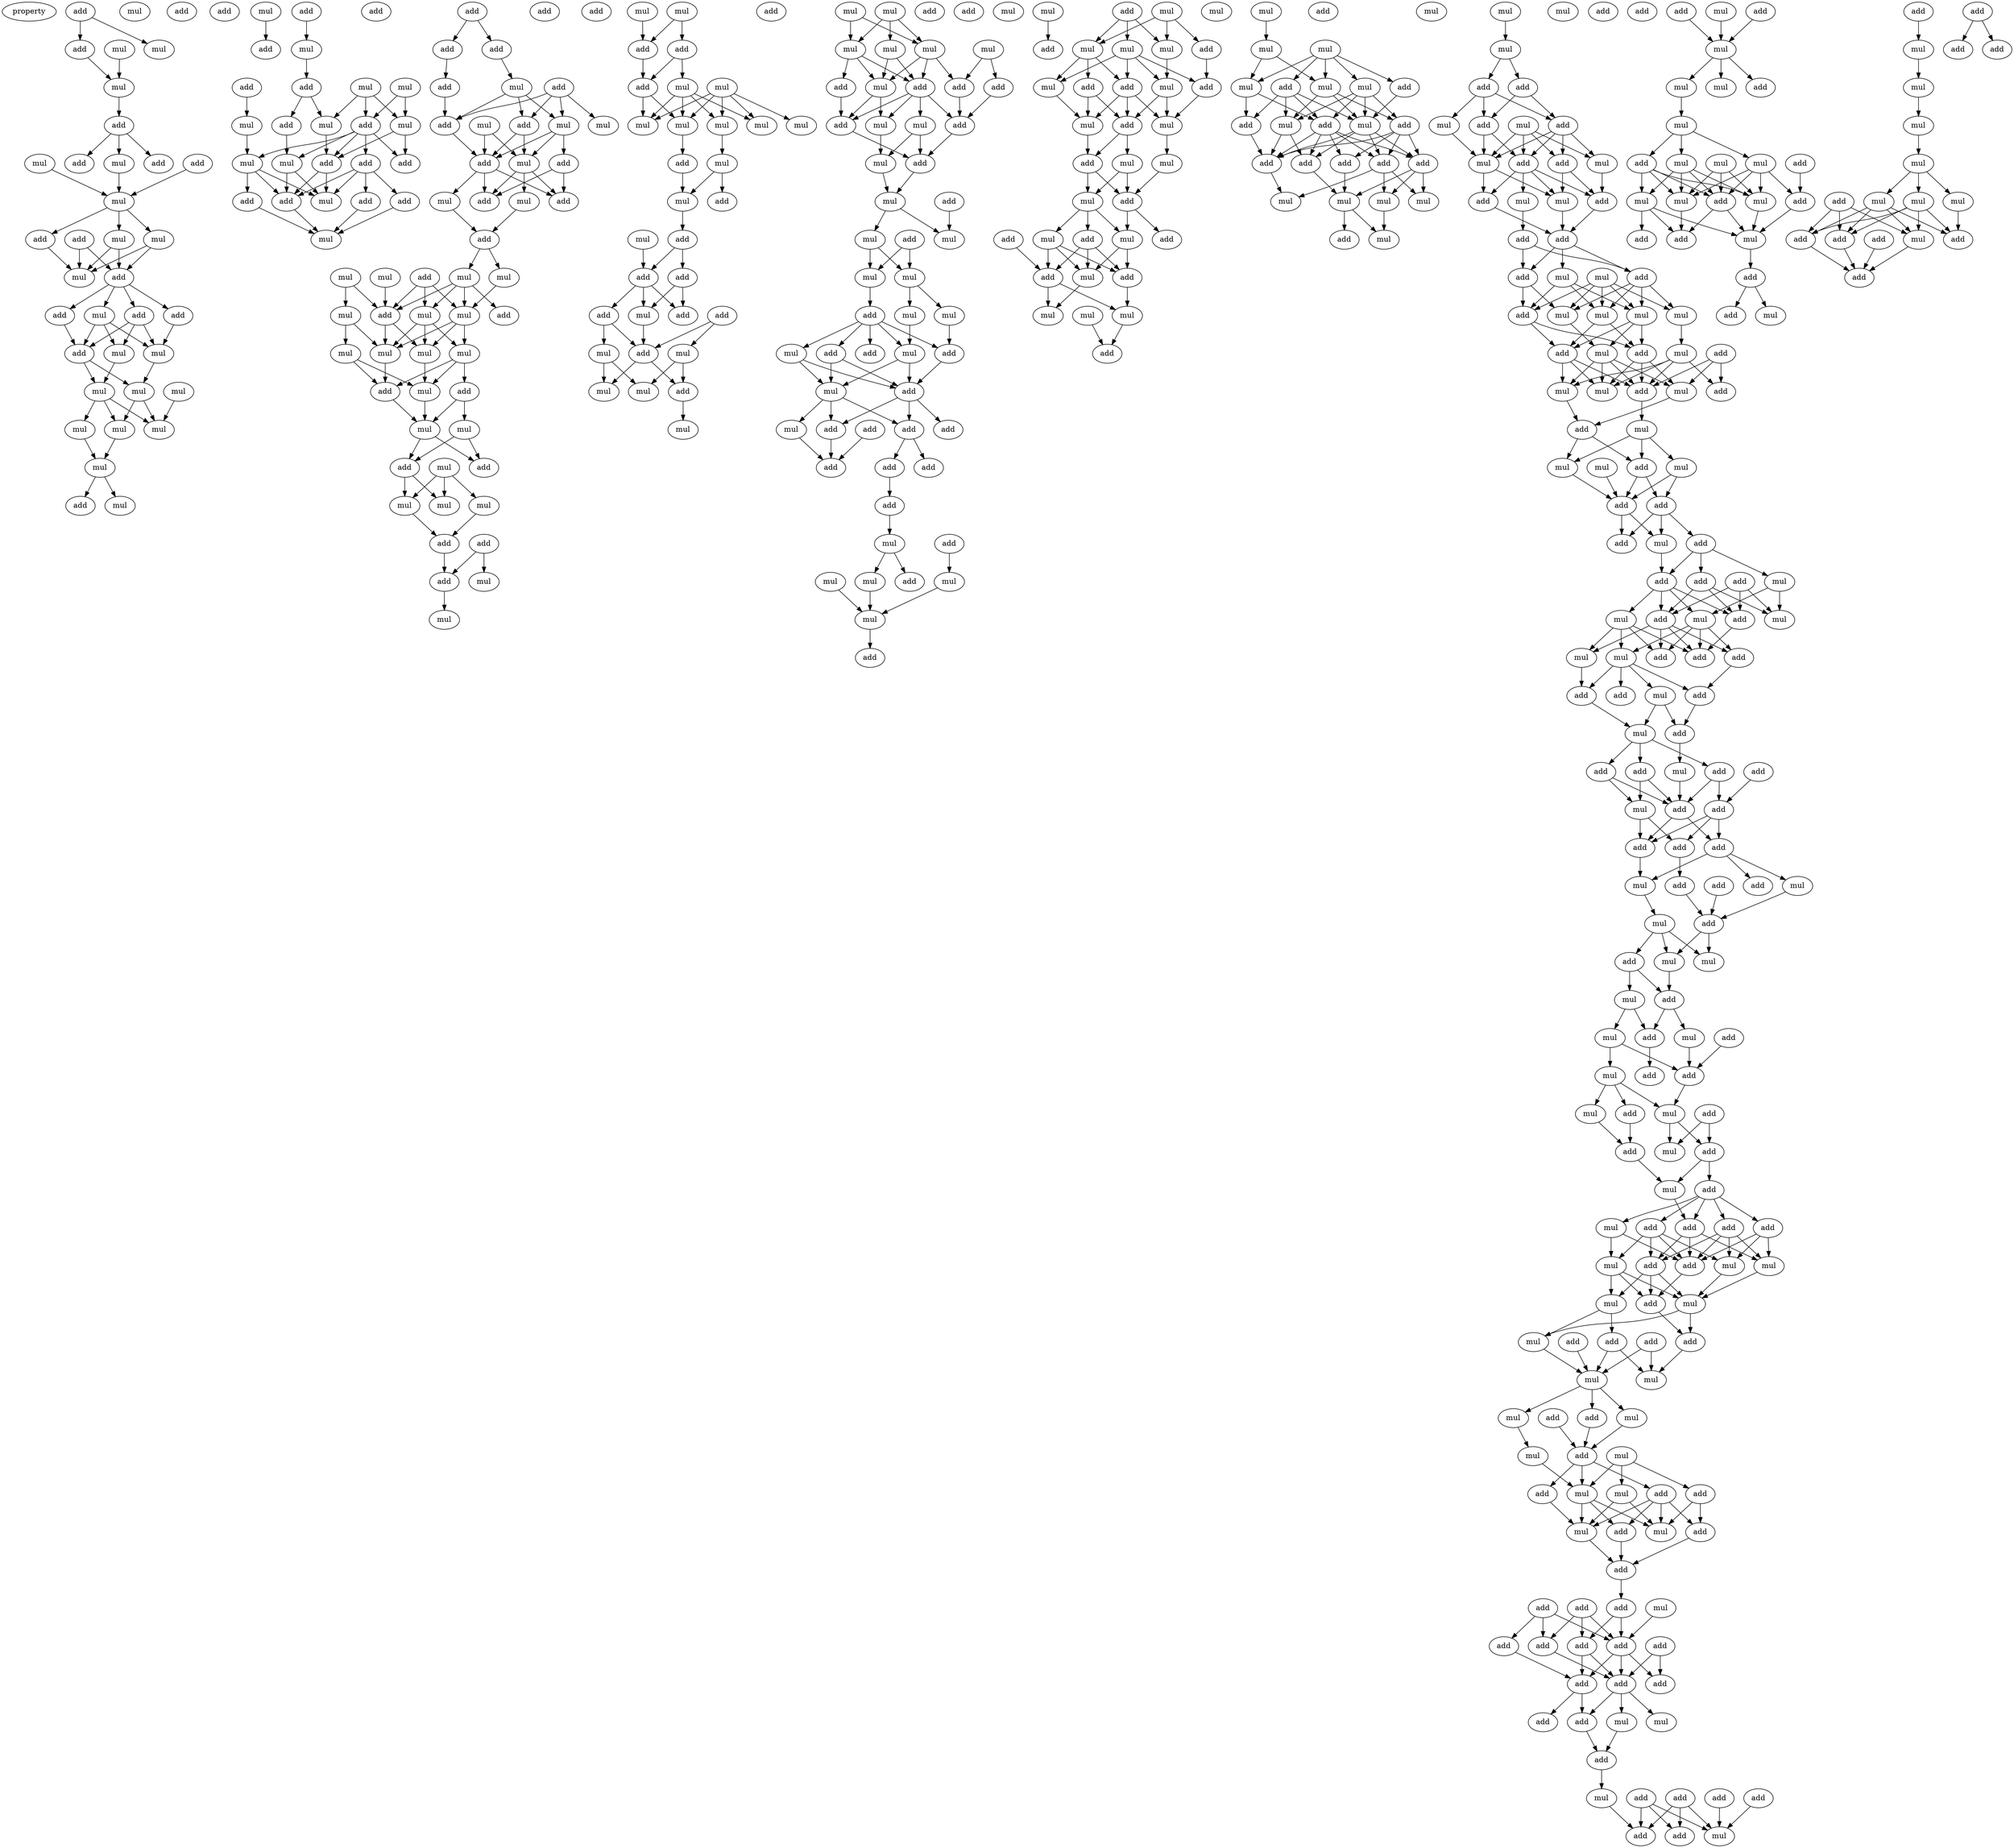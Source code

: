 digraph {
    node [fontcolor=black]
    property [mul=2,lf=1.9]
    0 [ label = add ];
    1 [ label = add ];
    2 [ label = mul ];
    3 [ label = mul ];
    4 [ label = mul ];
    5 [ label = add ];
    6 [ label = mul ];
    7 [ label = add ];
    8 [ label = mul ];
    9 [ label = add ];
    10 [ label = add ];
    11 [ label = mul ];
    12 [ label = add ];
    13 [ label = mul ];
    14 [ label = mul ];
    15 [ label = mul ];
    16 [ label = add ];
    17 [ label = add ];
    18 [ label = mul ];
    19 [ label = add ];
    20 [ label = add ];
    21 [ label = add ];
    22 [ label = mul ];
    23 [ label = mul ];
    24 [ label = mul ];
    25 [ label = add ];
    26 [ label = mul ];
    27 [ label = mul ];
    28 [ label = mul ];
    29 [ label = mul ];
    30 [ label = mul ];
    31 [ label = mul ];
    32 [ label = mul ];
    33 [ label = add ];
    34 [ label = add ];
    35 [ label = add ];
    36 [ label = mul ];
    37 [ label = mul ];
    38 [ label = add ];
    39 [ label = add ];
    40 [ label = mul ];
    41 [ label = add ];
    42 [ label = mul ];
    43 [ label = add ];
    44 [ label = mul ];
    45 [ label = add ];
    46 [ label = mul ];
    47 [ label = mul ];
    48 [ label = add ];
    49 [ label = add ];
    50 [ label = mul ];
    51 [ label = mul ];
    52 [ label = mul ];
    53 [ label = add ];
    54 [ label = add ];
    55 [ label = add ];
    56 [ label = mul ];
    57 [ label = add ];
    58 [ label = add ];
    59 [ label = add ];
    60 [ label = add ];
    61 [ label = mul ];
    62 [ label = add ];
    63 [ label = add ];
    64 [ label = add ];
    65 [ label = add ];
    66 [ label = mul ];
    67 [ label = add ];
    68 [ label = mul ];
    69 [ label = mul ];
    70 [ label = add ];
    71 [ label = mul ];
    72 [ label = add ];
    73 [ label = add ];
    74 [ label = add ];
    75 [ label = mul ];
    76 [ label = add ];
    77 [ label = add ];
    78 [ label = mul ];
    79 [ label = add ];
    80 [ label = mul ];
    81 [ label = add ];
    82 [ label = mul ];
    83 [ label = mul ];
    84 [ label = add ];
    85 [ label = mul ];
    86 [ label = mul ];
    87 [ label = add ];
    88 [ label = mul ];
    89 [ label = mul ];
    90 [ label = mul ];
    91 [ label = add ];
    92 [ label = mul ];
    93 [ label = mul ];
    94 [ label = mul ];
    95 [ label = mul ];
    96 [ label = add ];
    97 [ label = add ];
    98 [ label = mul ];
    99 [ label = mul ];
    100 [ label = mul ];
    101 [ label = add ];
    102 [ label = mul ];
    103 [ label = add ];
    104 [ label = mul ];
    105 [ label = mul ];
    106 [ label = mul ];
    107 [ label = add ];
    108 [ label = add ];
    109 [ label = add ];
    110 [ label = mul ];
    111 [ label = add ];
    112 [ label = mul ];
    113 [ label = mul ];
    114 [ label = mul ];
    115 [ label = add ];
    116 [ label = add ];
    117 [ label = add ];
    118 [ label = mul ];
    119 [ label = mul ];
    120 [ label = mul ];
    121 [ label = mul ];
    122 [ label = mul ];
    123 [ label = mul ];
    124 [ label = mul ];
    125 [ label = add ];
    126 [ label = mul ];
    127 [ label = mul ];
    128 [ label = add ];
    129 [ label = add ];
    130 [ label = add ];
    131 [ label = mul ];
    132 [ label = add ];
    133 [ label = add ];
    134 [ label = mul ];
    135 [ label = add ];
    136 [ label = add ];
    137 [ label = add ];
    138 [ label = add ];
    139 [ label = mul ];
    140 [ label = mul ];
    141 [ label = add ];
    142 [ label = mul ];
    143 [ label = mul ];
    144 [ label = mul ];
    145 [ label = mul ];
    146 [ label = add ];
    147 [ label = mul ];
    148 [ label = mul ];
    149 [ label = mul ];
    150 [ label = mul ];
    151 [ label = mul ];
    152 [ label = add ];
    153 [ label = add ];
    154 [ label = add ];
    155 [ label = mul ];
    156 [ label = add ];
    157 [ label = add ];
    158 [ label = mul ];
    159 [ label = mul ];
    160 [ label = add ];
    161 [ label = mul ];
    162 [ label = add ];
    163 [ label = mul ];
    164 [ label = add ];
    165 [ label = mul ];
    166 [ label = mul ];
    167 [ label = add ];
    168 [ label = mul ];
    169 [ label = mul ];
    170 [ label = add ];
    171 [ label = mul ];
    172 [ label = mul ];
    173 [ label = add ];
    174 [ label = add ];
    175 [ label = mul ];
    176 [ label = add ];
    177 [ label = mul ];
    178 [ label = add ];
    179 [ label = mul ];
    180 [ label = add ];
    181 [ label = add ];
    182 [ label = mul ];
    183 [ label = add ];
    184 [ label = add ];
    185 [ label = add ];
    186 [ label = add ];
    187 [ label = add ];
    188 [ label = add ];
    189 [ label = add ];
    190 [ label = add ];
    191 [ label = mul ];
    192 [ label = mul ];
    193 [ label = mul ];
    194 [ label = add ];
    195 [ label = mul ];
    196 [ label = mul ];
    197 [ label = mul ];
    198 [ label = mul ];
    199 [ label = add ];
    200 [ label = add ];
    201 [ label = add ];
    202 [ label = mul ];
    203 [ label = add ];
    204 [ label = mul ];
    205 [ label = mul ];
    206 [ label = mul ];
    207 [ label = add ];
    208 [ label = mul ];
    209 [ label = add ];
    210 [ label = mul ];
    211 [ label = add ];
    212 [ label = add ];
    213 [ label = mul ];
    214 [ label = mul ];
    215 [ label = add ];
    216 [ label = mul ];
    217 [ label = mul ];
    218 [ label = mul ];
    219 [ label = add ];
    220 [ label = add ];
    221 [ label = mul ];
    222 [ label = add ];
    223 [ label = mul ];
    224 [ label = add ];
    225 [ label = add ];
    226 [ label = mul ];
    227 [ label = add ];
    228 [ label = mul ];
    229 [ label = mul ];
    230 [ label = mul ];
    231 [ label = add ];
    232 [ label = mul ];
    233 [ label = mul ];
    234 [ label = add ];
    235 [ label = mul ];
    236 [ label = mul ];
    237 [ label = mul ];
    238 [ label = mul ];
    239 [ label = mul ];
    240 [ label = mul ];
    241 [ label = add ];
    242 [ label = add ];
    243 [ label = mul ];
    244 [ label = add ];
    245 [ label = add ];
    246 [ label = add ];
    247 [ label = mul ];
    248 [ label = add ];
    249 [ label = add ];
    250 [ label = add ];
    251 [ label = add ];
    252 [ label = add ];
    253 [ label = mul ];
    254 [ label = mul ];
    255 [ label = mul ];
    256 [ label = mul ];
    257 [ label = add ];
    258 [ label = mul ];
    259 [ label = mul ];
    260 [ label = mul ];
    261 [ label = add ];
    262 [ label = add ];
    263 [ label = mul ];
    264 [ label = add ];
    265 [ label = mul ];
    266 [ label = add ];
    267 [ label = mul ];
    268 [ label = mul ];
    269 [ label = add ];
    270 [ label = add ];
    271 [ label = add ];
    272 [ label = mul ];
    273 [ label = add ];
    274 [ label = mul ];
    275 [ label = add ];
    276 [ label = add ];
    277 [ label = add ];
    278 [ label = add ];
    279 [ label = mul ];
    280 [ label = mul ];
    281 [ label = mul ];
    282 [ label = mul ];
    283 [ label = add ];
    284 [ label = mul ];
    285 [ label = mul ];
    286 [ label = mul ];
    287 [ label = add ];
    288 [ label = mul ];
    289 [ label = add ];
    290 [ label = add ];
    291 [ label = mul ];
    292 [ label = add ];
    293 [ label = mul ];
    294 [ label = add ];
    295 [ label = mul ];
    296 [ label = add ];
    297 [ label = mul ];
    298 [ label = mul ];
    299 [ label = mul ];
    300 [ label = mul ];
    301 [ label = add ];
    302 [ label = mul ];
    303 [ label = add ];
    304 [ label = add ];
    305 [ label = add ];
    306 [ label = add ];
    307 [ label = mul ];
    308 [ label = add ];
    309 [ label = add ];
    310 [ label = add ];
    311 [ label = mul ];
    312 [ label = add ];
    313 [ label = mul ];
    314 [ label = add ];
    315 [ label = mul ];
    316 [ label = mul ];
    317 [ label = add ];
    318 [ label = add ];
    319 [ label = mul ];
    320 [ label = mul ];
    321 [ label = add ];
    322 [ label = add ];
    323 [ label = add ];
    324 [ label = mul ];
    325 [ label = add ];
    326 [ label = add ];
    327 [ label = mul ];
    328 [ label = mul ];
    329 [ label = add ];
    330 [ label = add ];
    331 [ label = add ];
    332 [ label = add ];
    333 [ label = mul ];
    334 [ label = add ];
    335 [ label = add ];
    336 [ label = add ];
    337 [ label = add ];
    338 [ label = add ];
    339 [ label = mul ];
    340 [ label = mul ];
    341 [ label = add ];
    342 [ label = add ];
    343 [ label = add ];
    344 [ label = add ];
    345 [ label = add ];
    346 [ label = mul ];
    347 [ label = add ];
    348 [ label = mul ];
    349 [ label = mul ];
    350 [ label = mul ];
    351 [ label = add ];
    352 [ label = mul ];
    353 [ label = add ];
    354 [ label = add ];
    355 [ label = mul ];
    356 [ label = add ];
    357 [ label = mul ];
    358 [ label = add ];
    359 [ label = mul ];
    360 [ label = add ];
    361 [ label = add ];
    362 [ label = mul ];
    363 [ label = add ];
    364 [ label = mul ];
    365 [ label = add ];
    366 [ label = add ];
    367 [ label = mul ];
    368 [ label = add ];
    369 [ label = mul ];
    370 [ label = add ];
    371 [ label = add ];
    372 [ label = add ];
    373 [ label = add ];
    374 [ label = mul ];
    375 [ label = mul ];
    376 [ label = mul ];
    377 [ label = add ];
    378 [ label = add ];
    379 [ label = mul ];
    380 [ label = mul ];
    381 [ label = add ];
    382 [ label = mul ];
    383 [ label = add ];
    384 [ label = add ];
    385 [ label = add ];
    386 [ label = mul ];
    387 [ label = mul ];
    388 [ label = add ];
    389 [ label = mul ];
    390 [ label = add ];
    391 [ label = mul ];
    392 [ label = mul ];
    393 [ label = add ];
    394 [ label = mul ];
    395 [ label = mul ];
    396 [ label = add ];
    397 [ label = mul ];
    398 [ label = add ];
    399 [ label = add ];
    400 [ label = add ];
    401 [ label = mul ];
    402 [ label = add ];
    403 [ label = mul ];
    404 [ label = add ];
    405 [ label = add ];
    406 [ label = mul ];
    407 [ label = add ];
    408 [ label = add ];
    409 [ label = add ];
    410 [ label = add ];
    411 [ label = add ];
    412 [ label = add ];
    413 [ label = add ];
    414 [ label = add ];
    415 [ label = add ];
    416 [ label = add ];
    417 [ label = add ];
    418 [ label = mul ];
    419 [ label = add ];
    420 [ label = mul ];
    421 [ label = add ];
    422 [ label = add ];
    423 [ label = mul ];
    424 [ label = add ];
    425 [ label = add ];
    426 [ label = add ];
    427 [ label = mul ];
    428 [ label = add ];
    429 [ label = add ];
    430 [ label = add ];
    431 [ label = add ];
    432 [ label = mul ];
    433 [ label = add ];
    434 [ label = mul ];
    435 [ label = mul ];
    436 [ label = mul ];
    437 [ label = add ];
    438 [ label = mul ];
    439 [ label = add ];
    440 [ label = mul ];
    441 [ label = mul ];
    442 [ label = add ];
    443 [ label = mul ];
    444 [ label = mul ];
    445 [ label = add ];
    446 [ label = mul ];
    447 [ label = add ];
    448 [ label = mul ];
    449 [ label = mul ];
    450 [ label = add ];
    451 [ label = add ];
    452 [ label = add ];
    453 [ label = add ];
    454 [ label = add ];
    455 [ label = mul ];
    456 [ label = mul ];
    457 [ label = mul ];
    458 [ label = add ];
    459 [ label = mul ];
    460 [ label = add ];
    461 [ label = add ];
    462 [ label = mul ];
    463 [ label = add ];
    464 [ label = mul ];
    465 [ label = mul ];
    466 [ label = mul ];
    467 [ label = add ];
    468 [ label = add ];
    469 [ label = mul ];
    470 [ label = add ];
    471 [ label = add ];
    472 [ label = add ];
    0 -> 1 [ name = 0 ];
    0 -> 3 [ name = 1 ];
    1 -> 4 [ name = 2 ];
    2 -> 4 [ name = 3 ];
    4 -> 5 [ name = 4 ];
    5 -> 6 [ name = 5 ];
    5 -> 7 [ name = 6 ];
    5 -> 9 [ name = 7 ];
    6 -> 11 [ name = 8 ];
    8 -> 11 [ name = 9 ];
    10 -> 11 [ name = 10 ];
    11 -> 14 [ name = 11 ];
    11 -> 15 [ name = 12 ];
    11 -> 16 [ name = 13 ];
    12 -> 17 [ name = 14 ];
    12 -> 18 [ name = 15 ];
    14 -> 17 [ name = 16 ];
    14 -> 18 [ name = 17 ];
    15 -> 17 [ name = 18 ];
    15 -> 18 [ name = 19 ];
    16 -> 18 [ name = 20 ];
    17 -> 19 [ name = 21 ];
    17 -> 20 [ name = 22 ];
    17 -> 21 [ name = 23 ];
    17 -> 22 [ name = 24 ];
    19 -> 25 [ name = 25 ];
    20 -> 23 [ name = 26 ];
    20 -> 24 [ name = 27 ];
    20 -> 25 [ name = 28 ];
    21 -> 23 [ name = 29 ];
    22 -> 23 [ name = 30 ];
    22 -> 24 [ name = 31 ];
    22 -> 25 [ name = 32 ];
    23 -> 26 [ name = 33 ];
    24 -> 28 [ name = 34 ];
    25 -> 26 [ name = 35 ];
    25 -> 28 [ name = 36 ];
    26 -> 29 [ name = 37 ];
    26 -> 31 [ name = 38 ];
    27 -> 31 [ name = 39 ];
    28 -> 29 [ name = 40 ];
    28 -> 30 [ name = 41 ];
    28 -> 31 [ name = 42 ];
    29 -> 32 [ name = 43 ];
    30 -> 32 [ name = 44 ];
    32 -> 34 [ name = 45 ];
    32 -> 37 [ name = 46 ];
    36 -> 39 [ name = 47 ];
    38 -> 40 [ name = 48 ];
    40 -> 43 [ name = 49 ];
    42 -> 46 [ name = 50 ];
    42 -> 48 [ name = 51 ];
    42 -> 50 [ name = 52 ];
    43 -> 49 [ name = 53 ];
    43 -> 50 [ name = 54 ];
    44 -> 46 [ name = 55 ];
    44 -> 48 [ name = 56 ];
    45 -> 47 [ name = 57 ];
    46 -> 54 [ name = 58 ];
    46 -> 55 [ name = 59 ];
    47 -> 51 [ name = 60 ];
    48 -> 51 [ name = 61 ];
    48 -> 52 [ name = 62 ];
    48 -> 53 [ name = 63 ];
    48 -> 54 [ name = 64 ];
    48 -> 55 [ name = 65 ];
    49 -> 52 [ name = 66 ];
    50 -> 54 [ name = 67 ];
    51 -> 56 [ name = 68 ];
    51 -> 57 [ name = 69 ];
    51 -> 60 [ name = 70 ];
    52 -> 56 [ name = 71 ];
    52 -> 60 [ name = 72 ];
    53 -> 56 [ name = 73 ];
    53 -> 58 [ name = 74 ];
    53 -> 59 [ name = 75 ];
    53 -> 60 [ name = 76 ];
    54 -> 56 [ name = 77 ];
    54 -> 60 [ name = 78 ];
    57 -> 61 [ name = 79 ];
    58 -> 61 [ name = 80 ];
    59 -> 61 [ name = 81 ];
    60 -> 61 [ name = 82 ];
    62 -> 63 [ name = 83 ];
    62 -> 64 [ name = 84 ];
    63 -> 66 [ name = 85 ];
    64 -> 67 [ name = 86 ];
    65 -> 68 [ name = 87 ];
    65 -> 70 [ name = 88 ];
    65 -> 71 [ name = 89 ];
    65 -> 72 [ name = 90 ];
    66 -> 68 [ name = 91 ];
    66 -> 70 [ name = 92 ];
    66 -> 72 [ name = 93 ];
    67 -> 70 [ name = 94 ];
    68 -> 73 [ name = 95 ];
    68 -> 74 [ name = 96 ];
    68 -> 75 [ name = 97 ];
    69 -> 74 [ name = 98 ];
    69 -> 75 [ name = 99 ];
    70 -> 74 [ name = 100 ];
    72 -> 74 [ name = 101 ];
    72 -> 75 [ name = 102 ];
    73 -> 76 [ name = 103 ];
    73 -> 77 [ name = 104 ];
    74 -> 76 [ name = 105 ];
    74 -> 77 [ name = 106 ];
    74 -> 78 [ name = 107 ];
    75 -> 76 [ name = 108 ];
    75 -> 77 [ name = 109 ];
    75 -> 80 [ name = 110 ];
    78 -> 81 [ name = 111 ];
    80 -> 81 [ name = 112 ];
    81 -> 83 [ name = 113 ];
    81 -> 85 [ name = 114 ];
    82 -> 87 [ name = 115 ];
    83 -> 89 [ name = 116 ];
    84 -> 87 [ name = 117 ];
    84 -> 88 [ name = 118 ];
    84 -> 89 [ name = 119 ];
    85 -> 87 [ name = 120 ];
    85 -> 88 [ name = 121 ];
    85 -> 89 [ name = 122 ];
    85 -> 91 [ name = 123 ];
    86 -> 87 [ name = 124 ];
    86 -> 90 [ name = 125 ];
    87 -> 94 [ name = 126 ];
    87 -> 95 [ name = 127 ];
    88 -> 93 [ name = 128 ];
    88 -> 94 [ name = 129 ];
    88 -> 95 [ name = 130 ];
    89 -> 93 [ name = 131 ];
    89 -> 94 [ name = 132 ];
    89 -> 95 [ name = 133 ];
    90 -> 92 [ name = 134 ];
    90 -> 94 [ name = 135 ];
    92 -> 96 [ name = 136 ];
    92 -> 98 [ name = 137 ];
    93 -> 96 [ name = 138 ];
    93 -> 97 [ name = 139 ];
    93 -> 98 [ name = 140 ];
    94 -> 96 [ name = 141 ];
    95 -> 98 [ name = 142 ];
    96 -> 99 [ name = 143 ];
    97 -> 99 [ name = 144 ];
    97 -> 100 [ name = 145 ];
    98 -> 99 [ name = 146 ];
    99 -> 101 [ name = 147 ];
    99 -> 103 [ name = 148 ];
    100 -> 101 [ name = 149 ];
    100 -> 103 [ name = 150 ];
    101 -> 104 [ name = 151 ];
    101 -> 106 [ name = 152 ];
    102 -> 104 [ name = 153 ];
    102 -> 105 [ name = 154 ];
    102 -> 106 [ name = 155 ];
    105 -> 109 [ name = 156 ];
    106 -> 109 [ name = 157 ];
    107 -> 110 [ name = 158 ];
    107 -> 111 [ name = 159 ];
    109 -> 111 [ name = 160 ];
    111 -> 112 [ name = 161 ];
    113 -> 115 [ name = 162 ];
    114 -> 115 [ name = 163 ];
    114 -> 116 [ name = 164 ];
    115 -> 117 [ name = 165 ];
    116 -> 117 [ name = 166 ];
    116 -> 119 [ name = 167 ];
    117 -> 120 [ name = 168 ];
    117 -> 122 [ name = 169 ];
    118 -> 120 [ name = 170 ];
    118 -> 121 [ name = 171 ];
    118 -> 122 [ name = 172 ];
    118 -> 123 [ name = 173 ];
    118 -> 124 [ name = 174 ];
    119 -> 120 [ name = 175 ];
    119 -> 122 [ name = 176 ];
    119 -> 123 [ name = 177 ];
    119 -> 124 [ name = 178 ];
    122 -> 125 [ name = 179 ];
    124 -> 126 [ name = 180 ];
    125 -> 127 [ name = 181 ];
    126 -> 127 [ name = 182 ];
    126 -> 128 [ name = 183 ];
    127 -> 130 [ name = 184 ];
    130 -> 132 [ name = 185 ];
    130 -> 133 [ name = 186 ];
    131 -> 132 [ name = 187 ];
    132 -> 134 [ name = 188 ];
    132 -> 136 [ name = 189 ];
    132 -> 137 [ name = 190 ];
    133 -> 134 [ name = 191 ];
    133 -> 136 [ name = 192 ];
    134 -> 138 [ name = 193 ];
    135 -> 138 [ name = 194 ];
    135 -> 140 [ name = 195 ];
    137 -> 138 [ name = 196 ];
    137 -> 139 [ name = 197 ];
    138 -> 141 [ name = 198 ];
    138 -> 142 [ name = 199 ];
    139 -> 142 [ name = 200 ];
    139 -> 143 [ name = 201 ];
    140 -> 141 [ name = 202 ];
    140 -> 143 [ name = 203 ];
    141 -> 144 [ name = 204 ];
    145 -> 149 [ name = 205 ];
    145 -> 150 [ name = 206 ];
    145 -> 151 [ name = 207 ];
    147 -> 149 [ name = 208 ];
    147 -> 150 [ name = 209 ];
    148 -> 152 [ name = 210 ];
    148 -> 156 [ name = 211 ];
    149 -> 153 [ name = 212 ];
    149 -> 154 [ name = 213 ];
    149 -> 155 [ name = 214 ];
    150 -> 152 [ name = 215 ];
    150 -> 153 [ name = 216 ];
    150 -> 155 [ name = 217 ];
    151 -> 153 [ name = 218 ];
    151 -> 155 [ name = 219 ];
    152 -> 160 [ name = 220 ];
    153 -> 157 [ name = 221 ];
    153 -> 158 [ name = 222 ];
    153 -> 159 [ name = 223 ];
    153 -> 160 [ name = 224 ];
    154 -> 157 [ name = 225 ];
    155 -> 157 [ name = 226 ];
    155 -> 158 [ name = 227 ];
    156 -> 160 [ name = 228 ];
    157 -> 162 [ name = 229 ];
    158 -> 161 [ name = 230 ];
    159 -> 161 [ name = 231 ];
    159 -> 162 [ name = 232 ];
    160 -> 162 [ name = 233 ];
    161 -> 163 [ name = 234 ];
    162 -> 163 [ name = 235 ];
    163 -> 165 [ name = 236 ];
    163 -> 166 [ name = 237 ];
    164 -> 166 [ name = 238 ];
    165 -> 168 [ name = 239 ];
    165 -> 169 [ name = 240 ];
    167 -> 168 [ name = 241 ];
    167 -> 169 [ name = 242 ];
    168 -> 171 [ name = 243 ];
    168 -> 172 [ name = 244 ];
    169 -> 173 [ name = 245 ];
    171 -> 177 [ name = 246 ];
    172 -> 174 [ name = 247 ];
    173 -> 174 [ name = 248 ];
    173 -> 175 [ name = 249 ];
    173 -> 176 [ name = 250 ];
    173 -> 177 [ name = 251 ];
    173 -> 178 [ name = 252 ];
    174 -> 180 [ name = 253 ];
    175 -> 179 [ name = 254 ];
    175 -> 180 [ name = 255 ];
    176 -> 179 [ name = 256 ];
    176 -> 180 [ name = 257 ];
    177 -> 179 [ name = 258 ];
    177 -> 180 [ name = 259 ];
    179 -> 182 [ name = 260 ];
    179 -> 183 [ name = 261 ];
    179 -> 185 [ name = 262 ];
    180 -> 181 [ name = 263 ];
    180 -> 183 [ name = 264 ];
    180 -> 185 [ name = 265 ];
    182 -> 186 [ name = 266 ];
    183 -> 186 [ name = 267 ];
    184 -> 186 [ name = 268 ];
    185 -> 187 [ name = 269 ];
    185 -> 188 [ name = 270 ];
    187 -> 189 [ name = 271 ];
    189 -> 191 [ name = 272 ];
    190 -> 195 [ name = 273 ];
    191 -> 193 [ name = 274 ];
    191 -> 194 [ name = 275 ];
    192 -> 196 [ name = 276 ];
    193 -> 196 [ name = 277 ];
    195 -> 196 [ name = 278 ];
    196 -> 199 [ name = 279 ];
    198 -> 200 [ name = 280 ];
    201 -> 204 [ name = 281 ];
    201 -> 205 [ name = 282 ];
    201 -> 206 [ name = 283 ];
    202 -> 203 [ name = 284 ];
    202 -> 204 [ name = 285 ];
    202 -> 206 [ name = 286 ];
    203 -> 209 [ name = 287 ];
    204 -> 207 [ name = 288 ];
    204 -> 208 [ name = 289 ];
    204 -> 211 [ name = 290 ];
    205 -> 207 [ name = 291 ];
    205 -> 208 [ name = 292 ];
    205 -> 209 [ name = 293 ];
    205 -> 210 [ name = 294 ];
    206 -> 210 [ name = 295 ];
    207 -> 212 [ name = 296 ];
    207 -> 213 [ name = 297 ];
    207 -> 214 [ name = 298 ];
    208 -> 213 [ name = 299 ];
    209 -> 214 [ name = 300 ];
    210 -> 212 [ name = 301 ];
    210 -> 214 [ name = 302 ];
    211 -> 212 [ name = 303 ];
    211 -> 213 [ name = 304 ];
    212 -> 215 [ name = 305 ];
    212 -> 216 [ name = 306 ];
    213 -> 215 [ name = 307 ];
    214 -> 217 [ name = 308 ];
    215 -> 218 [ name = 309 ];
    215 -> 219 [ name = 310 ];
    216 -> 218 [ name = 311 ];
    216 -> 219 [ name = 312 ];
    217 -> 219 [ name = 313 ];
    218 -> 220 [ name = 314 ];
    218 -> 221 [ name = 315 ];
    218 -> 223 [ name = 316 ];
    219 -> 221 [ name = 317 ];
    219 -> 224 [ name = 318 ];
    220 -> 225 [ name = 319 ];
    220 -> 226 [ name = 320 ];
    220 -> 227 [ name = 321 ];
    221 -> 226 [ name = 322 ];
    221 -> 227 [ name = 323 ];
    222 -> 225 [ name = 324 ];
    223 -> 225 [ name = 325 ];
    223 -> 226 [ name = 326 ];
    223 -> 227 [ name = 327 ];
    225 -> 228 [ name = 328 ];
    225 -> 230 [ name = 329 ];
    226 -> 228 [ name = 330 ];
    227 -> 230 [ name = 331 ];
    229 -> 231 [ name = 332 ];
    230 -> 231 [ name = 333 ];
    233 -> 237 [ name = 334 ];
    236 -> 238 [ name = 335 ];
    236 -> 239 [ name = 336 ];
    236 -> 240 [ name = 337 ];
    236 -> 241 [ name = 338 ];
    236 -> 242 [ name = 339 ];
    237 -> 238 [ name = 340 ];
    237 -> 240 [ name = 341 ];
    238 -> 244 [ name = 342 ];
    238 -> 246 [ name = 343 ];
    239 -> 243 [ name = 344 ];
    239 -> 244 [ name = 345 ];
    239 -> 245 [ name = 346 ];
    239 -> 247 [ name = 347 ];
    240 -> 243 [ name = 348 ];
    240 -> 245 [ name = 349 ];
    240 -> 247 [ name = 350 ];
    241 -> 243 [ name = 351 ];
    242 -> 243 [ name = 352 ];
    242 -> 244 [ name = 353 ];
    242 -> 246 [ name = 354 ];
    242 -> 247 [ name = 355 ];
    243 -> 249 [ name = 356 ];
    243 -> 250 [ name = 357 ];
    243 -> 251 [ name = 358 ];
    243 -> 252 [ name = 359 ];
    244 -> 248 [ name = 360 ];
    244 -> 249 [ name = 361 ];
    244 -> 250 [ name = 362 ];
    244 -> 251 [ name = 363 ];
    244 -> 252 [ name = 364 ];
    245 -> 248 [ name = 365 ];
    245 -> 249 [ name = 366 ];
    245 -> 251 [ name = 367 ];
    245 -> 252 [ name = 368 ];
    246 -> 252 [ name = 369 ];
    247 -> 250 [ name = 370 ];
    247 -> 252 [ name = 371 ];
    248 -> 255 [ name = 372 ];
    249 -> 253 [ name = 373 ];
    249 -> 254 [ name = 374 ];
    249 -> 255 [ name = 375 ];
    250 -> 255 [ name = 376 ];
    251 -> 253 [ name = 377 ];
    251 -> 254 [ name = 378 ];
    251 -> 256 [ name = 379 ];
    252 -> 256 [ name = 380 ];
    253 -> 259 [ name = 381 ];
    255 -> 257 [ name = 382 ];
    255 -> 259 [ name = 383 ];
    258 -> 260 [ name = 384 ];
    260 -> 261 [ name = 385 ];
    260 -> 262 [ name = 386 ];
    261 -> 264 [ name = 387 ];
    261 -> 266 [ name = 388 ];
    262 -> 264 [ name = 389 ];
    262 -> 265 [ name = 390 ];
    262 -> 266 [ name = 391 ];
    263 -> 267 [ name = 392 ];
    263 -> 268 [ name = 393 ];
    263 -> 269 [ name = 394 ];
    263 -> 270 [ name = 395 ];
    264 -> 267 [ name = 396 ];
    264 -> 268 [ name = 397 ];
    264 -> 269 [ name = 398 ];
    264 -> 270 [ name = 399 ];
    265 -> 267 [ name = 400 ];
    266 -> 267 [ name = 401 ];
    266 -> 269 [ name = 402 ];
    267 -> 271 [ name = 403 ];
    267 -> 274 [ name = 404 ];
    268 -> 273 [ name = 405 ];
    269 -> 271 [ name = 406 ];
    269 -> 272 [ name = 407 ];
    269 -> 273 [ name = 408 ];
    269 -> 274 [ name = 409 ];
    270 -> 273 [ name = 410 ];
    270 -> 274 [ name = 411 ];
    271 -> 276 [ name = 412 ];
    272 -> 275 [ name = 413 ];
    273 -> 276 [ name = 414 ];
    274 -> 276 [ name = 415 ];
    275 -> 277 [ name = 416 ];
    275 -> 278 [ name = 417 ];
    276 -> 277 [ name = 418 ];
    276 -> 278 [ name = 419 ];
    276 -> 280 [ name = 420 ];
    277 -> 281 [ name = 421 ];
    277 -> 282 [ name = 422 ];
    277 -> 284 [ name = 423 ];
    277 -> 285 [ name = 424 ];
    278 -> 283 [ name = 425 ];
    278 -> 285 [ name = 426 ];
    279 -> 281 [ name = 427 ];
    279 -> 282 [ name = 428 ];
    279 -> 283 [ name = 429 ];
    279 -> 284 [ name = 430 ];
    279 -> 285 [ name = 431 ];
    280 -> 281 [ name = 432 ];
    280 -> 282 [ name = 433 ];
    280 -> 283 [ name = 434 ];
    281 -> 289 [ name = 435 ];
    281 -> 290 [ name = 436 ];
    282 -> 288 [ name = 437 ];
    282 -> 289 [ name = 438 ];
    282 -> 290 [ name = 439 ];
    283 -> 289 [ name = 440 ];
    283 -> 290 [ name = 441 ];
    284 -> 286 [ name = 442 ];
    285 -> 288 [ name = 443 ];
    286 -> 291 [ name = 444 ];
    286 -> 292 [ name = 445 ];
    286 -> 293 [ name = 446 ];
    286 -> 294 [ name = 447 ];
    287 -> 292 [ name = 448 ];
    287 -> 294 [ name = 449 ];
    287 -> 295 [ name = 450 ];
    288 -> 291 [ name = 451 ];
    288 -> 292 [ name = 452 ];
    288 -> 293 [ name = 453 ];
    288 -> 295 [ name = 454 ];
    289 -> 291 [ name = 455 ];
    289 -> 292 [ name = 456 ];
    289 -> 295 [ name = 457 ];
    290 -> 291 [ name = 458 ];
    290 -> 292 [ name = 459 ];
    290 -> 293 [ name = 460 ];
    292 -> 297 [ name = 461 ];
    293 -> 296 [ name = 462 ];
    295 -> 296 [ name = 463 ];
    296 -> 300 [ name = 464 ];
    296 -> 301 [ name = 465 ];
    297 -> 300 [ name = 466 ];
    297 -> 301 [ name = 467 ];
    297 -> 302 [ name = 468 ];
    299 -> 304 [ name = 469 ];
    300 -> 304 [ name = 470 ];
    301 -> 303 [ name = 471 ];
    301 -> 304 [ name = 472 ];
    302 -> 303 [ name = 473 ];
    302 -> 304 [ name = 474 ];
    303 -> 305 [ name = 475 ];
    303 -> 306 [ name = 476 ];
    303 -> 307 [ name = 477 ];
    304 -> 306 [ name = 478 ];
    304 -> 307 [ name = 479 ];
    305 -> 308 [ name = 480 ];
    305 -> 310 [ name = 481 ];
    305 -> 311 [ name = 482 ];
    307 -> 308 [ name = 483 ];
    308 -> 312 [ name = 484 ];
    308 -> 314 [ name = 485 ];
    308 -> 315 [ name = 486 ];
    308 -> 316 [ name = 487 ];
    309 -> 312 [ name = 488 ];
    309 -> 313 [ name = 489 ];
    309 -> 314 [ name = 490 ];
    310 -> 312 [ name = 491 ];
    310 -> 313 [ name = 492 ];
    310 -> 314 [ name = 493 ];
    311 -> 313 [ name = 494 ];
    311 -> 316 [ name = 495 ];
    312 -> 318 [ name = 496 ];
    314 -> 317 [ name = 497 ];
    314 -> 318 [ name = 498 ];
    314 -> 320 [ name = 499 ];
    314 -> 321 [ name = 500 ];
    315 -> 318 [ name = 501 ];
    315 -> 319 [ name = 502 ];
    315 -> 320 [ name = 503 ];
    315 -> 321 [ name = 504 ];
    316 -> 317 [ name = 505 ];
    316 -> 318 [ name = 506 ];
    316 -> 319 [ name = 507 ];
    316 -> 321 [ name = 508 ];
    317 -> 322 [ name = 509 ];
    319 -> 322 [ name = 510 ];
    319 -> 323 [ name = 511 ];
    319 -> 324 [ name = 512 ];
    319 -> 325 [ name = 513 ];
    320 -> 323 [ name = 514 ];
    322 -> 326 [ name = 515 ];
    323 -> 327 [ name = 516 ];
    324 -> 326 [ name = 517 ];
    324 -> 327 [ name = 518 ];
    326 -> 328 [ name = 519 ];
    327 -> 329 [ name = 520 ];
    327 -> 331 [ name = 521 ];
    327 -> 332 [ name = 522 ];
    328 -> 335 [ name = 523 ];
    329 -> 333 [ name = 524 ];
    329 -> 335 [ name = 525 ];
    330 -> 334 [ name = 526 ];
    331 -> 334 [ name = 527 ];
    331 -> 335 [ name = 528 ];
    332 -> 333 [ name = 529 ];
    332 -> 335 [ name = 530 ];
    333 -> 337 [ name = 531 ];
    333 -> 338 [ name = 532 ];
    334 -> 336 [ name = 533 ];
    334 -> 337 [ name = 534 ];
    334 -> 338 [ name = 535 ];
    335 -> 336 [ name = 536 ];
    335 -> 338 [ name = 537 ];
    336 -> 339 [ name = 538 ];
    336 -> 340 [ name = 539 ];
    336 -> 341 [ name = 540 ];
    337 -> 342 [ name = 541 ];
    338 -> 340 [ name = 542 ];
    339 -> 344 [ name = 543 ];
    340 -> 346 [ name = 544 ];
    342 -> 344 [ name = 545 ];
    343 -> 344 [ name = 546 ];
    344 -> 348 [ name = 547 ];
    344 -> 349 [ name = 548 ];
    346 -> 347 [ name = 549 ];
    346 -> 348 [ name = 550 ];
    346 -> 349 [ name = 551 ];
    347 -> 350 [ name = 552 ];
    347 -> 351 [ name = 553 ];
    348 -> 351 [ name = 554 ];
    350 -> 353 [ name = 555 ];
    350 -> 355 [ name = 556 ];
    351 -> 352 [ name = 557 ];
    351 -> 353 [ name = 558 ];
    352 -> 358 [ name = 559 ];
    353 -> 356 [ name = 560 ];
    354 -> 358 [ name = 561 ];
    355 -> 357 [ name = 562 ];
    355 -> 358 [ name = 563 ];
    357 -> 359 [ name = 564 ];
    357 -> 361 [ name = 565 ];
    357 -> 362 [ name = 566 ];
    358 -> 359 [ name = 567 ];
    359 -> 363 [ name = 568 ];
    359 -> 364 [ name = 569 ];
    360 -> 363 [ name = 570 ];
    360 -> 364 [ name = 571 ];
    361 -> 365 [ name = 572 ];
    362 -> 365 [ name = 573 ];
    363 -> 366 [ name = 574 ];
    363 -> 367 [ name = 575 ];
    365 -> 367 [ name = 576 ];
    366 -> 368 [ name = 577 ];
    366 -> 369 [ name = 578 ];
    366 -> 370 [ name = 579 ];
    366 -> 371 [ name = 580 ];
    366 -> 372 [ name = 581 ];
    367 -> 371 [ name = 582 ];
    368 -> 373 [ name = 583 ];
    368 -> 375 [ name = 584 ];
    368 -> 376 [ name = 585 ];
    368 -> 377 [ name = 586 ];
    369 -> 373 [ name = 587 ];
    369 -> 374 [ name = 588 ];
    370 -> 373 [ name = 589 ];
    370 -> 374 [ name = 590 ];
    370 -> 375 [ name = 591 ];
    370 -> 377 [ name = 592 ];
    371 -> 373 [ name = 593 ];
    371 -> 376 [ name = 594 ];
    371 -> 377 [ name = 595 ];
    372 -> 373 [ name = 596 ];
    372 -> 375 [ name = 597 ];
    372 -> 376 [ name = 598 ];
    373 -> 378 [ name = 599 ];
    374 -> 378 [ name = 600 ];
    374 -> 379 [ name = 601 ];
    374 -> 380 [ name = 602 ];
    375 -> 380 [ name = 603 ];
    376 -> 380 [ name = 604 ];
    377 -> 378 [ name = 605 ];
    377 -> 379 [ name = 606 ];
    377 -> 380 [ name = 607 ];
    378 -> 384 [ name = 608 ];
    379 -> 382 [ name = 609 ];
    379 -> 385 [ name = 610 ];
    380 -> 382 [ name = 611 ];
    380 -> 384 [ name = 612 ];
    381 -> 386 [ name = 613 ];
    382 -> 386 [ name = 614 ];
    383 -> 386 [ name = 615 ];
    383 -> 387 [ name = 616 ];
    384 -> 387 [ name = 617 ];
    385 -> 386 [ name = 618 ];
    385 -> 387 [ name = 619 ];
    386 -> 389 [ name = 620 ];
    386 -> 390 [ name = 621 ];
    386 -> 391 [ name = 622 ];
    388 -> 393 [ name = 623 ];
    389 -> 393 [ name = 624 ];
    390 -> 393 [ name = 625 ];
    391 -> 394 [ name = 626 ];
    392 -> 395 [ name = 627 ];
    392 -> 397 [ name = 628 ];
    392 -> 399 [ name = 629 ];
    393 -> 395 [ name = 630 ];
    393 -> 396 [ name = 631 ];
    393 -> 398 [ name = 632 ];
    394 -> 395 [ name = 633 ];
    395 -> 401 [ name = 634 ];
    395 -> 402 [ name = 635 ];
    395 -> 403 [ name = 636 ];
    396 -> 401 [ name = 637 ];
    397 -> 401 [ name = 638 ];
    397 -> 403 [ name = 639 ];
    398 -> 400 [ name = 640 ];
    398 -> 401 [ name = 641 ];
    398 -> 402 [ name = 642 ];
    398 -> 403 [ name = 643 ];
    399 -> 400 [ name = 644 ];
    399 -> 403 [ name = 645 ];
    400 -> 404 [ name = 646 ];
    401 -> 404 [ name = 647 ];
    402 -> 404 [ name = 648 ];
    404 -> 408 [ name = 649 ];
    405 -> 409 [ name = 650 ];
    405 -> 410 [ name = 651 ];
    405 -> 412 [ name = 652 ];
    406 -> 409 [ name = 653 ];
    407 -> 409 [ name = 654 ];
    407 -> 410 [ name = 655 ];
    407 -> 411 [ name = 656 ];
    408 -> 409 [ name = 657 ];
    408 -> 412 [ name = 658 ];
    409 -> 414 [ name = 659 ];
    409 -> 415 [ name = 660 ];
    409 -> 416 [ name = 661 ];
    410 -> 415 [ name = 662 ];
    411 -> 414 [ name = 663 ];
    412 -> 414 [ name = 664 ];
    412 -> 415 [ name = 665 ];
    413 -> 415 [ name = 666 ];
    413 -> 416 [ name = 667 ];
    414 -> 417 [ name = 668 ];
    414 -> 419 [ name = 669 ];
    415 -> 418 [ name = 670 ];
    415 -> 419 [ name = 671 ];
    415 -> 420 [ name = 672 ];
    418 -> 421 [ name = 673 ];
    419 -> 421 [ name = 674 ];
    421 -> 423 [ name = 675 ];
    422 -> 427 [ name = 676 ];
    422 -> 428 [ name = 677 ];
    422 -> 429 [ name = 678 ];
    423 -> 429 [ name = 679 ];
    424 -> 427 [ name = 680 ];
    425 -> 427 [ name = 681 ];
    426 -> 427 [ name = 682 ];
    426 -> 428 [ name = 683 ];
    426 -> 429 [ name = 684 ];
    431 -> 434 [ name = 685 ];
    432 -> 434 [ name = 686 ];
    433 -> 434 [ name = 687 ];
    434 -> 435 [ name = 688 ];
    434 -> 436 [ name = 689 ];
    434 -> 437 [ name = 690 ];
    435 -> 438 [ name = 691 ];
    438 -> 441 [ name = 692 ];
    438 -> 442 [ name = 693 ];
    438 -> 443 [ name = 694 ];
    439 -> 445 [ name = 695 ];
    440 -> 444 [ name = 696 ];
    440 -> 447 [ name = 697 ];
    440 -> 448 [ name = 698 ];
    441 -> 444 [ name = 699 ];
    441 -> 446 [ name = 700 ];
    441 -> 447 [ name = 701 ];
    441 -> 448 [ name = 702 ];
    442 -> 444 [ name = 703 ];
    442 -> 446 [ name = 704 ];
    442 -> 447 [ name = 705 ];
    442 -> 448 [ name = 706 ];
    443 -> 444 [ name = 707 ];
    443 -> 445 [ name = 708 ];
    443 -> 447 [ name = 709 ];
    443 -> 448 [ name = 710 ];
    444 -> 449 [ name = 711 ];
    445 -> 449 [ name = 712 ];
    446 -> 449 [ name = 713 ];
    446 -> 450 [ name = 714 ];
    446 -> 451 [ name = 715 ];
    447 -> 449 [ name = 716 ];
    447 -> 450 [ name = 717 ];
    448 -> 450 [ name = 718 ];
    449 -> 452 [ name = 719 ];
    452 -> 453 [ name = 720 ];
    452 -> 455 [ name = 721 ];
    454 -> 456 [ name = 722 ];
    456 -> 457 [ name = 723 ];
    457 -> 459 [ name = 724 ];
    458 -> 460 [ name = 725 ];
    458 -> 461 [ name = 726 ];
    459 -> 462 [ name = 727 ];
    462 -> 464 [ name = 728 ];
    462 -> 465 [ name = 729 ];
    462 -> 466 [ name = 730 ];
    463 -> 469 [ name = 731 ];
    463 -> 470 [ name = 732 ];
    463 -> 471 [ name = 733 ];
    464 -> 467 [ name = 734 ];
    464 -> 469 [ name = 735 ];
    464 -> 470 [ name = 736 ];
    464 -> 471 [ name = 737 ];
    465 -> 467 [ name = 738 ];
    465 -> 469 [ name = 739 ];
    465 -> 470 [ name = 740 ];
    465 -> 471 [ name = 741 ];
    466 -> 467 [ name = 742 ];
    468 -> 472 [ name = 743 ];
    469 -> 472 [ name = 744 ];
    470 -> 472 [ name = 745 ];
    471 -> 472 [ name = 746 ];
}
